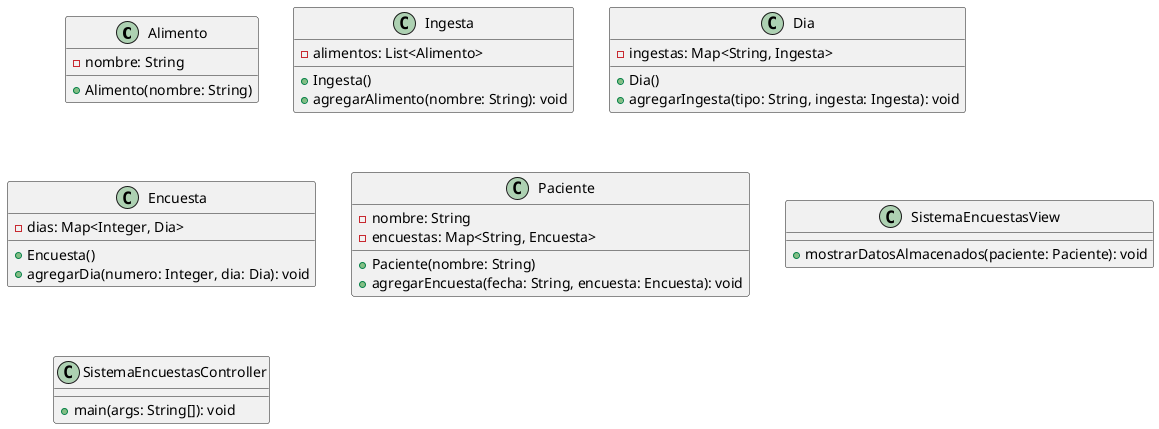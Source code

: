 @startuml
class Alimento {
  - nombre: String
  + Alimento(nombre: String)
}

class Ingesta {
  - alimentos: List<Alimento>
  + Ingesta()
  + agregarAlimento(nombre: String): void
}

class Dia {
  - ingestas: Map<String, Ingesta>
  + Dia()
  + agregarIngesta(tipo: String, ingesta: Ingesta): void
}

class Encuesta {
  - dias: Map<Integer, Dia>
  + Encuesta()
  + agregarDia(numero: Integer, dia: Dia): void
}

class Paciente {
  - nombre: String
  - encuestas: Map<String, Encuesta>
  + Paciente(nombre: String)
  + agregarEncuesta(fecha: String, encuesta: Encuesta): void
}

class SistemaEncuestasView {
  + mostrarDatosAlmacenados(paciente: Paciente): void
}

class SistemaEncuestasController {
  + main(args: String[]): void
}
@enduml
